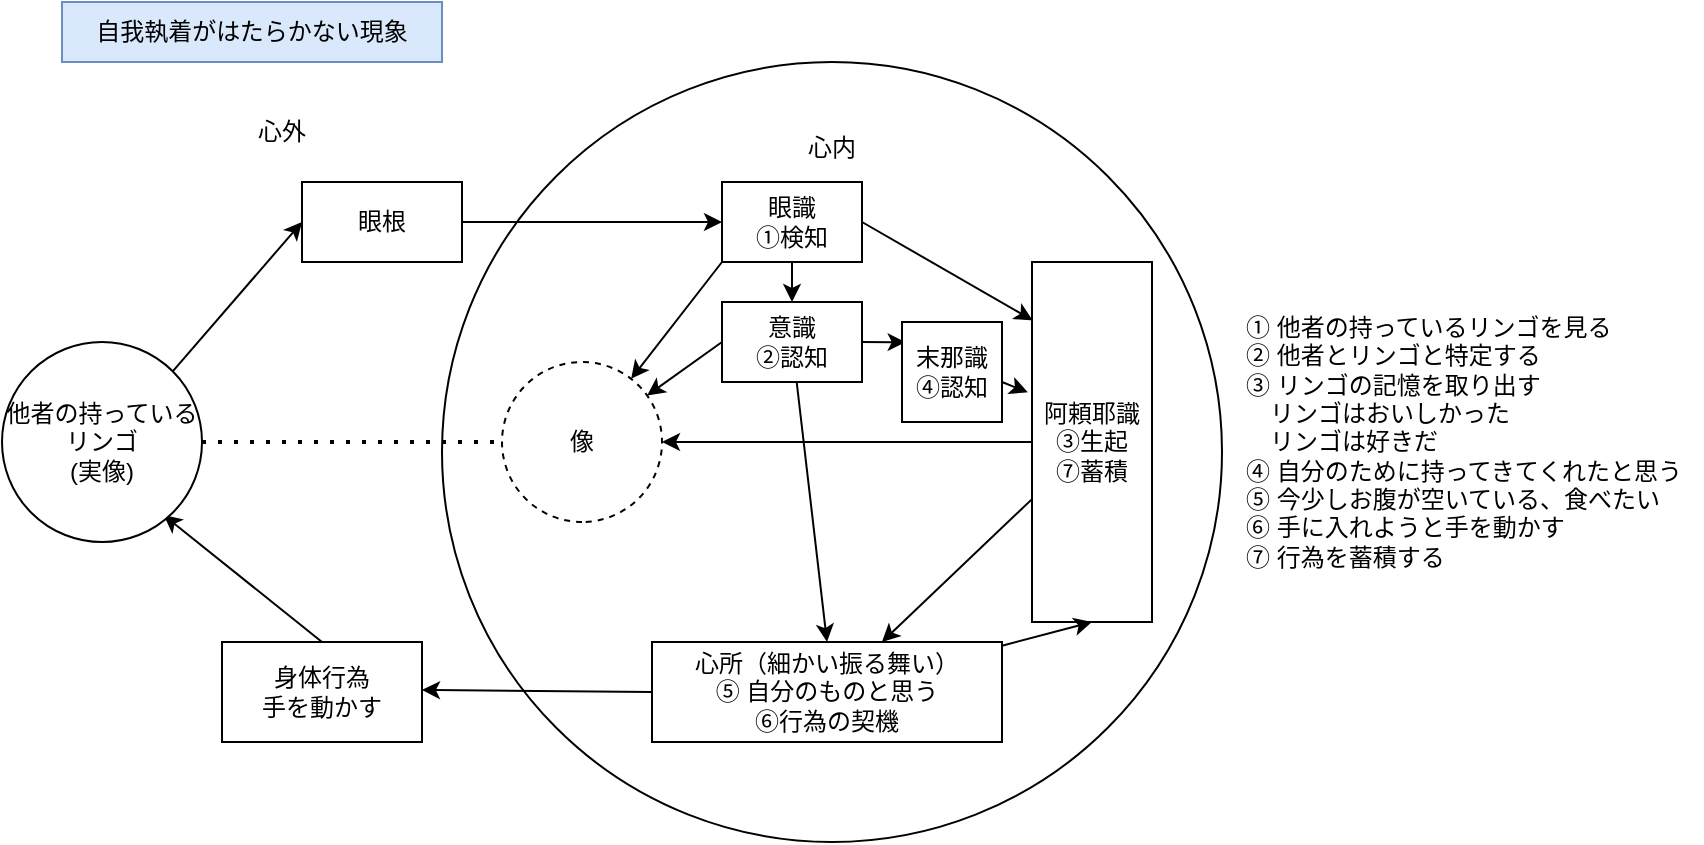 <mxfile version="26.2.13">
  <diagram name="ページ1" id="Avn_IjXBFJIkiu06WHae">
    <mxGraphModel dx="983" dy="493" grid="1" gridSize="10" guides="1" tooltips="1" connect="1" arrows="1" fold="1" page="1" pageScale="1" pageWidth="1169" pageHeight="827" math="0" shadow="0">
      <root>
        <mxCell id="0" />
        <mxCell id="1" parent="0" />
        <mxCell id="HBVwzdZ3Glg3BGLDMUVo-1" value="自我執着がはたらかない現象" style="text;html=1;align=center;verticalAlign=middle;whiteSpace=wrap;rounded=0;fillColor=#dae8fc;strokeColor=#6c8ebf;" parent="1" vertex="1">
          <mxGeometry x="90" y="80" width="190" height="30" as="geometry" />
        </mxCell>
        <mxCell id="HBVwzdZ3Glg3BGLDMUVo-2" value="&lt;div&gt;&lt;br&gt;&lt;/div&gt;&lt;div&gt;&lt;br&gt;&lt;/div&gt;心内" style="ellipse;whiteSpace=wrap;html=1;aspect=fixed;verticalAlign=top;" parent="1" vertex="1">
          <mxGeometry x="280" y="110" width="390" height="390" as="geometry" />
        </mxCell>
        <mxCell id="HBVwzdZ3Glg3BGLDMUVo-3" value="阿頼耶識&lt;div&gt;&lt;div&gt;③生起&lt;/div&gt;&lt;/div&gt;&lt;div&gt;⑦蓄積&lt;/div&gt;" style="rounded=0;whiteSpace=wrap;html=1;" parent="1" vertex="1">
          <mxGeometry x="575" y="210" width="60" height="180" as="geometry" />
        </mxCell>
        <mxCell id="HBVwzdZ3Glg3BGLDMUVo-4" value="心外" style="text;html=1;align=center;verticalAlign=middle;whiteSpace=wrap;rounded=0;" parent="1" vertex="1">
          <mxGeometry x="140" y="130" width="120" height="30" as="geometry" />
        </mxCell>
        <mxCell id="HBVwzdZ3Glg3BGLDMUVo-6" value="眼識&lt;div&gt;①検知&lt;/div&gt;" style="rounded=0;whiteSpace=wrap;html=1;" parent="1" vertex="1">
          <mxGeometry x="420" y="170" width="70" height="40" as="geometry" />
        </mxCell>
        <mxCell id="HBVwzdZ3Glg3BGLDMUVo-9" value="眼根" style="rounded=0;whiteSpace=wrap;html=1;" parent="1" vertex="1">
          <mxGeometry x="210" y="170" width="80" height="40" as="geometry" />
        </mxCell>
        <mxCell id="HBVwzdZ3Glg3BGLDMUVo-10" value="" style="endArrow=classic;html=1;rounded=0;exitX=1;exitY=0;exitDx=0;exitDy=0;entryX=0;entryY=0.5;entryDx=0;entryDy=0;" parent="1" edge="1" target="HBVwzdZ3Glg3BGLDMUVo-9" source="6yc5_jBH0w0b_K1wFekR-3">
          <mxGeometry width="50" height="50" relative="1" as="geometry">
            <mxPoint x="150" y="264.66" as="sourcePoint" />
            <mxPoint x="210" y="265.12" as="targetPoint" />
          </mxGeometry>
        </mxCell>
        <mxCell id="HBVwzdZ3Glg3BGLDMUVo-11" value="" style="endArrow=classic;html=1;rounded=0;entryX=0;entryY=0.5;entryDx=0;entryDy=0;" parent="1" edge="1" target="HBVwzdZ3Glg3BGLDMUVo-6" source="HBVwzdZ3Glg3BGLDMUVo-9">
          <mxGeometry width="50" height="50" relative="1" as="geometry">
            <mxPoint x="270" y="264.7" as="sourcePoint" />
            <mxPoint x="350" y="264.66" as="targetPoint" />
          </mxGeometry>
        </mxCell>
        <mxCell id="HBVwzdZ3Glg3BGLDMUVo-14" value="" style="endArrow=classic;html=1;rounded=0;exitX=1;exitY=0.5;exitDx=0;exitDy=0;entryX=0.037;entryY=0.202;entryDx=0;entryDy=0;entryPerimeter=0;" parent="1" target="6yc5_jBH0w0b_K1wFekR-6" edge="1" source="HBVwzdZ3Glg3BGLDMUVo-5">
          <mxGeometry width="50" height="50" relative="1" as="geometry">
            <mxPoint x="510.36" y="267.44" as="sourcePoint" />
            <mxPoint x="550" y="285" as="targetPoint" />
          </mxGeometry>
        </mxCell>
        <mxCell id="HBVwzdZ3Glg3BGLDMUVo-5" value="意識&lt;div&gt;➁認知&lt;/div&gt;" style="rounded=0;whiteSpace=wrap;html=1;" parent="1" vertex="1">
          <mxGeometry x="420" y="230" width="70" height="40" as="geometry" />
        </mxCell>
        <mxCell id="HBVwzdZ3Glg3BGLDMUVo-15" value="心所（細かい振る舞い）&lt;div&gt;⑤ 自分のものと思う&lt;/div&gt;&lt;div&gt;⑥行為の契機&lt;/div&gt;" style="rounded=0;whiteSpace=wrap;html=1;" parent="1" vertex="1">
          <mxGeometry x="385" y="400" width="175" height="50" as="geometry" />
        </mxCell>
        <mxCell id="HBVwzdZ3Glg3BGLDMUVo-16" value="" style="endArrow=classic;html=1;rounded=0;exitX=0.5;exitY=1;exitDx=0;exitDy=0;" parent="1" source="HBVwzdZ3Glg3BGLDMUVo-6" target="HBVwzdZ3Glg3BGLDMUVo-5" edge="1">
          <mxGeometry width="50" height="50" relative="1" as="geometry">
            <mxPoint x="420" y="263" as="sourcePoint" />
            <mxPoint x="560" y="263" as="targetPoint" />
          </mxGeometry>
        </mxCell>
        <mxCell id="HBVwzdZ3Glg3BGLDMUVo-17" value="" style="endArrow=classic;html=1;rounded=0;exitX=0;exitY=1;exitDx=0;exitDy=0;" parent="1" target="6yc5_jBH0w0b_K1wFekR-1" edge="1" source="HBVwzdZ3Glg3BGLDMUVo-6">
          <mxGeometry width="50" height="50" relative="1" as="geometry">
            <mxPoint x="400" y="220" as="sourcePoint" />
            <mxPoint x="440" y="145.81" as="targetPoint" />
          </mxGeometry>
        </mxCell>
        <mxCell id="HBVwzdZ3Glg3BGLDMUVo-18" value="" style="endArrow=classic;html=1;rounded=0;exitX=0;exitY=0.5;exitDx=0;exitDy=0;entryX=0.5;entryY=0;entryDx=0;entryDy=0;" parent="1" source="HBVwzdZ3Glg3BGLDMUVo-3" target="6yc5_jBH0w0b_K1wFekR-1" edge="1">
          <mxGeometry width="50" height="50" relative="1" as="geometry">
            <mxPoint x="579.22" y="380.86" as="sourcePoint" />
            <mxPoint x="540" y="380.0" as="targetPoint" />
          </mxGeometry>
        </mxCell>
        <mxCell id="HBVwzdZ3Glg3BGLDMUVo-20" value="① 他者の持っているリンゴを見る&lt;div&gt;➁ 他者とリンゴと特定する&lt;/div&gt;&lt;div&gt;③ リンゴの記憶を取り出す&lt;/div&gt;&lt;div&gt;　リンゴはおいしかった&lt;/div&gt;&lt;div&gt;　リンゴは好きだ&lt;/div&gt;&lt;div&gt;④ 自分のために持ってきてくれたと思う&lt;/div&gt;&lt;div&gt;⑤ 今少しお腹が空いている、食べたい&lt;/div&gt;&lt;div&gt;⑥ 手に入れようと手を動かす&lt;/div&gt;&lt;div&gt;⑦ 行為を蓄積する&lt;/div&gt;" style="text;html=1;align=left;verticalAlign=middle;whiteSpace=wrap;rounded=0;" parent="1" vertex="1">
          <mxGeometry x="680" y="210" width="230" height="180" as="geometry" />
        </mxCell>
        <mxCell id="HBVwzdZ3Glg3BGLDMUVo-23" value="" style="endArrow=classic;html=1;rounded=0;exitX=0;exitY=0.5;exitDx=0;exitDy=0;" parent="1" source="HBVwzdZ3Glg3BGLDMUVo-5" target="6yc5_jBH0w0b_K1wFekR-1" edge="1">
          <mxGeometry width="50" height="50" relative="1" as="geometry">
            <mxPoint x="490.003" y="340.0" as="sourcePoint" />
            <mxPoint x="534.42" y="350.37" as="targetPoint" />
          </mxGeometry>
        </mxCell>
        <mxCell id="HBVwzdZ3Glg3BGLDMUVo-25" value="" style="endArrow=classic;html=1;rounded=0;exitX=0;exitY=0.5;exitDx=0;exitDy=0;" parent="1" source="HBVwzdZ3Glg3BGLDMUVo-15" edge="1">
          <mxGeometry width="50" height="50" relative="1" as="geometry">
            <mxPoint x="380" y="426" as="sourcePoint" />
            <mxPoint x="270" y="424" as="targetPoint" />
          </mxGeometry>
        </mxCell>
        <mxCell id="HBVwzdZ3Glg3BGLDMUVo-26" value="身体行為&lt;div&gt;手を動かす&lt;/div&gt;" style="rounded=0;whiteSpace=wrap;html=1;" parent="1" vertex="1">
          <mxGeometry x="170" y="400" width="100" height="50" as="geometry" />
        </mxCell>
        <mxCell id="HBVwzdZ3Glg3BGLDMUVo-27" value="" style="endArrow=classic;html=1;rounded=0;entryX=0.5;entryY=1;entryDx=0;entryDy=0;" parent="1" source="HBVwzdZ3Glg3BGLDMUVo-15" target="HBVwzdZ3Glg3BGLDMUVo-3" edge="1">
          <mxGeometry width="50" height="50" relative="1" as="geometry">
            <mxPoint x="652" y="428" as="sourcePoint" />
            <mxPoint x="630" y="490" as="targetPoint" />
          </mxGeometry>
        </mxCell>
        <mxCell id="HBVwzdZ3Glg3BGLDMUVo-28" value="" style="endArrow=classic;html=1;rounded=0;entryX=0.809;entryY=0.866;entryDx=0;entryDy=0;entryPerimeter=0;exitX=0.5;exitY=0;exitDx=0;exitDy=0;" parent="1" source="HBVwzdZ3Glg3BGLDMUVo-26" target="6yc5_jBH0w0b_K1wFekR-3" edge="1">
          <mxGeometry width="50" height="50" relative="1" as="geometry">
            <mxPoint x="180" y="360" as="sourcePoint" />
            <mxPoint x="127.26" y="321.65" as="targetPoint" />
          </mxGeometry>
        </mxCell>
        <mxCell id="6yc5_jBH0w0b_K1wFekR-1" value="像" style="ellipse;whiteSpace=wrap;html=1;aspect=fixed;dashed=1;direction=south;" vertex="1" parent="1">
          <mxGeometry x="310" y="260" width="80" height="80" as="geometry" />
        </mxCell>
        <mxCell id="6yc5_jBH0w0b_K1wFekR-2" value="" style="endArrow=classic;html=1;rounded=0;entryX=0.5;entryY=0;entryDx=0;entryDy=0;" edge="1" parent="1" source="HBVwzdZ3Glg3BGLDMUVo-5" target="HBVwzdZ3Glg3BGLDMUVo-15">
          <mxGeometry width="50" height="50" relative="1" as="geometry">
            <mxPoint x="550" y="450" as="sourcePoint" />
            <mxPoint x="467.419" y="332.687" as="targetPoint" />
          </mxGeometry>
        </mxCell>
        <mxCell id="6yc5_jBH0w0b_K1wFekR-3" value="&lt;div&gt;他者の持っているリンゴ&lt;/div&gt;(実像)" style="ellipse;whiteSpace=wrap;html=1;aspect=fixed;" vertex="1" parent="1">
          <mxGeometry x="60" y="250" width="100" height="100" as="geometry" />
        </mxCell>
        <mxCell id="6yc5_jBH0w0b_K1wFekR-4" value="" style="endArrow=none;dashed=1;html=1;dashPattern=1 3;strokeWidth=2;rounded=0;entryX=0.5;entryY=1;entryDx=0;entryDy=0;exitX=1;exitY=0.5;exitDx=0;exitDy=0;" edge="1" parent="1" source="6yc5_jBH0w0b_K1wFekR-3" target="6yc5_jBH0w0b_K1wFekR-1">
          <mxGeometry width="50" height="50" relative="1" as="geometry">
            <mxPoint x="225" y="310" as="sourcePoint" />
            <mxPoint x="275" y="260" as="targetPoint" />
          </mxGeometry>
        </mxCell>
        <mxCell id="6yc5_jBH0w0b_K1wFekR-5" value="" style="endArrow=classic;html=1;rounded=0;exitX=1;exitY=0.5;exitDx=0;exitDy=0;entryX=0.005;entryY=0.162;entryDx=0;entryDy=0;entryPerimeter=0;" edge="1" parent="1" source="HBVwzdZ3Glg3BGLDMUVo-6" target="HBVwzdZ3Glg3BGLDMUVo-3">
          <mxGeometry width="50" height="50" relative="1" as="geometry">
            <mxPoint x="515" y="220" as="sourcePoint" />
            <mxPoint x="575" y="220" as="targetPoint" />
          </mxGeometry>
        </mxCell>
        <mxCell id="6yc5_jBH0w0b_K1wFekR-6" value="末那識&lt;div&gt;④認知&lt;/div&gt;" style="rounded=0;whiteSpace=wrap;html=1;" vertex="1" parent="1">
          <mxGeometry x="510" y="240" width="50" height="50" as="geometry" />
        </mxCell>
        <mxCell id="6yc5_jBH0w0b_K1wFekR-8" value="" style="endArrow=classic;html=1;rounded=0;exitX=1;exitY=0.5;exitDx=0;exitDy=0;entryX=-0.035;entryY=0.362;entryDx=0;entryDy=0;entryPerimeter=0;" edge="1" parent="1" target="HBVwzdZ3Glg3BGLDMUVo-3">
          <mxGeometry width="50" height="50" relative="1" as="geometry">
            <mxPoint x="560" y="270" as="sourcePoint" />
            <mxPoint x="582" y="276" as="targetPoint" />
          </mxGeometry>
        </mxCell>
        <mxCell id="6yc5_jBH0w0b_K1wFekR-10" value="" style="endArrow=classic;html=1;rounded=0;entryX=0.657;entryY=0;entryDx=0;entryDy=0;entryPerimeter=0;" edge="1" parent="1" source="HBVwzdZ3Glg3BGLDMUVo-3" target="HBVwzdZ3Glg3BGLDMUVo-15">
          <mxGeometry width="50" height="50" relative="1" as="geometry">
            <mxPoint x="470" y="360" as="sourcePoint" />
            <mxPoint x="554.818" y="363.434" as="targetPoint" />
          </mxGeometry>
        </mxCell>
      </root>
    </mxGraphModel>
  </diagram>
</mxfile>
